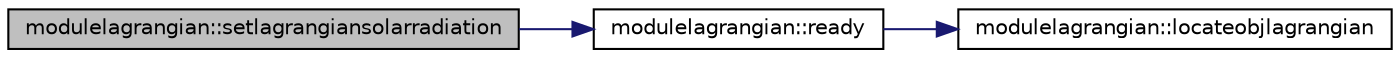 digraph "modulelagrangian::setlagrangiansolarradiation"
{
 // LATEX_PDF_SIZE
  edge [fontname="Helvetica",fontsize="10",labelfontname="Helvetica",labelfontsize="10"];
  node [fontname="Helvetica",fontsize="10",shape=record];
  rankdir="LR";
  Node1 [label="modulelagrangian::setlagrangiansolarradiation",height=0.2,width=0.4,color="black", fillcolor="grey75", style="filled", fontcolor="black",tooltip=" "];
  Node1 -> Node2 [color="midnightblue",fontsize="10",style="solid"];
  Node2 [label="modulelagrangian::ready",height=0.2,width=0.4,color="black", fillcolor="white", style="filled",URL="$namespacemodulelagrangian.html#a4ddfbe58c1df4477f8d84db54b330823",tooltip=" "];
  Node2 -> Node3 [color="midnightblue",fontsize="10",style="solid"];
  Node3 [label="modulelagrangian::locateobjlagrangian",height=0.2,width=0.4,color="black", fillcolor="white", style="filled",URL="$namespacemodulelagrangian.html#a42e447276e6e4455d7699fb38f9d67f0",tooltip=" "];
}
